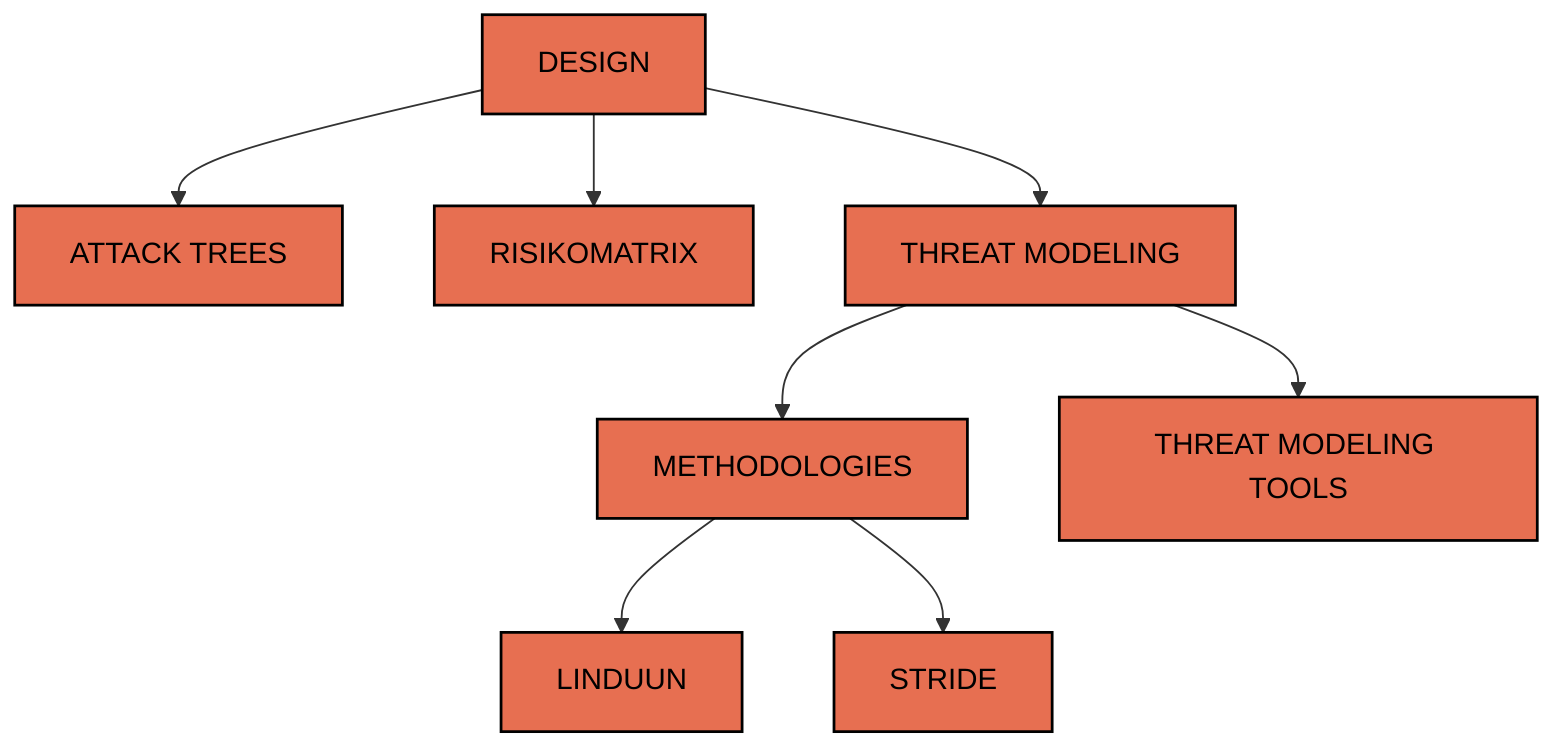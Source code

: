graph TD
design --> attack_trees[ATTACK TREES]
design --> risikomatrix[RISIKOMATRIX]
design --> threat_modeling[THREAT MODELING]
threat_modeling --> methodologies[METHODOLOGIES]
methodologies --> LINDUUN[LINDUUN]
methodologies --> STRIDE[STRIDE]
threat_modeling --> threat_modeling_tools[THREAT MODELING TOOLS]
design[DESIGN]
attack_trees[ATTACK TREES]
risikomatrix[RISIKOMATRIX]
threat_modeling[THREAT MODELING]
methodologies[METHODOLOGIES]
LINDUUN[LINDUUN]
STRIDE[STRIDE]
threat_modeling_tools[THREAT MODELING TOOLS]
click attack_trees "attack_trees"
click risikomatrix "risikomatrix"
click threat_modeling "threat_modeling"
click methodologies "methodologies"
click threat_modeling_tools "threat_modeling_tools"
classDef phaseFill fill:#E76F51,color:#000000,stroke:#000,stroke-width:1.5px;
class design,attack_trees,risikomatrix,threat_modeling,methodologies,LINDUUN,STRIDE,threat_modeling_tools phaseFill;